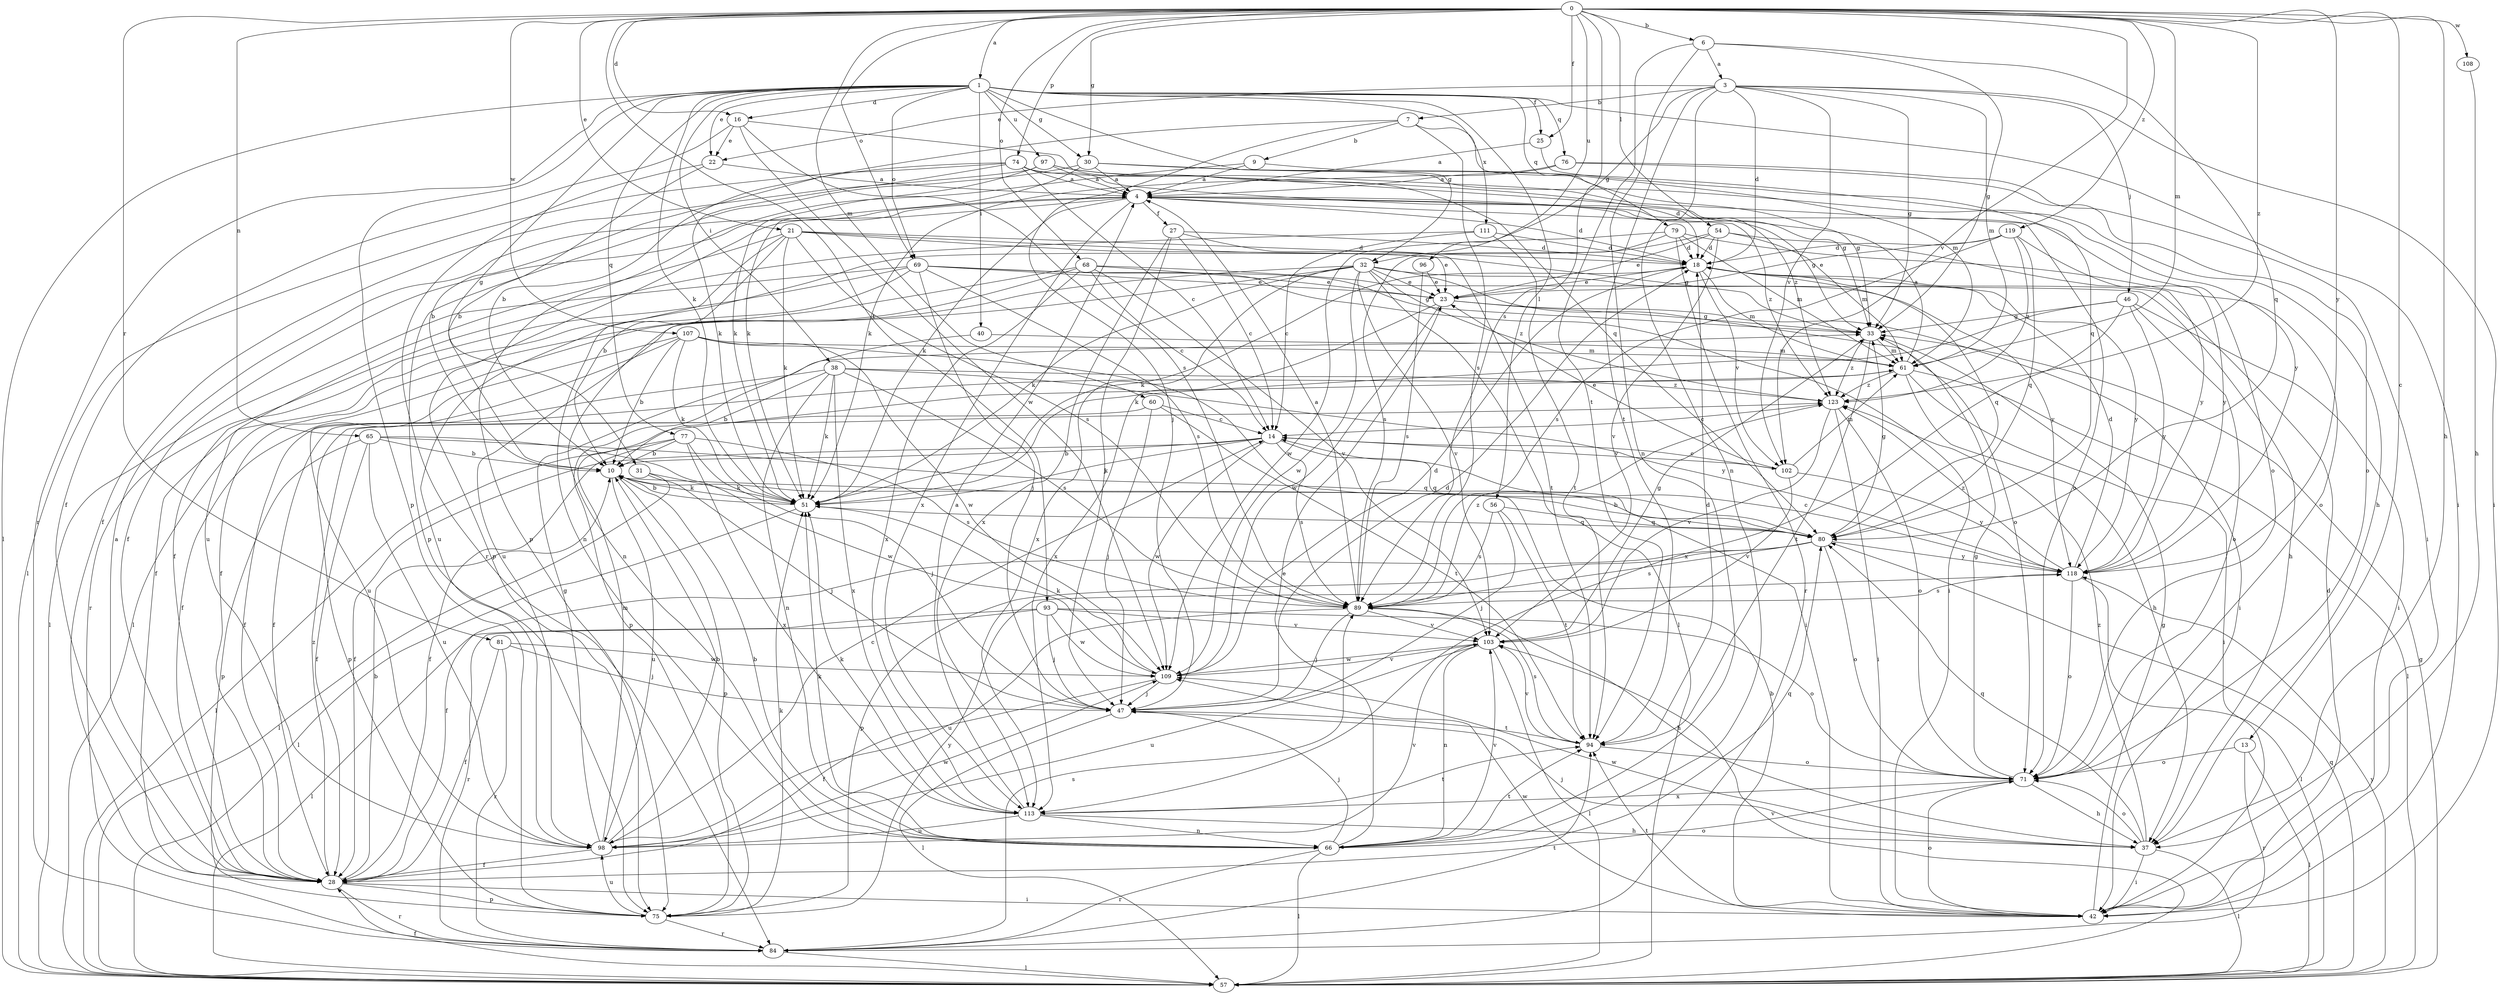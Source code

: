 strict digraph  {
0;
1;
3;
4;
6;
7;
9;
10;
13;
14;
16;
18;
21;
22;
23;
25;
27;
28;
30;
31;
32;
33;
37;
38;
40;
42;
46;
47;
51;
54;
56;
57;
60;
61;
65;
66;
68;
69;
71;
74;
75;
76;
77;
79;
80;
81;
84;
89;
93;
94;
96;
97;
98;
102;
103;
107;
108;
109;
111;
113;
118;
119;
123;
0 -> 1  [label=a];
0 -> 6  [label=b];
0 -> 13  [label=c];
0 -> 16  [label=d];
0 -> 21  [label=e];
0 -> 25  [label=f];
0 -> 30  [label=g];
0 -> 37  [label=h];
0 -> 54  [label=l];
0 -> 60  [label=m];
0 -> 61  [label=m];
0 -> 65  [label=n];
0 -> 68  [label=o];
0 -> 69  [label=o];
0 -> 74  [label=p];
0 -> 81  [label=r];
0 -> 89  [label=s];
0 -> 93  [label=t];
0 -> 96  [label=u];
0 -> 102  [label=v];
0 -> 107  [label=w];
0 -> 108  [label=w];
0 -> 118  [label=y];
0 -> 119  [label=z];
0 -> 123  [label=z];
1 -> 16  [label=d];
1 -> 22  [label=e];
1 -> 25  [label=f];
1 -> 30  [label=g];
1 -> 31  [label=g];
1 -> 32  [label=g];
1 -> 38  [label=i];
1 -> 40  [label=i];
1 -> 42  [label=i];
1 -> 51  [label=k];
1 -> 56  [label=l];
1 -> 57  [label=l];
1 -> 69  [label=o];
1 -> 75  [label=p];
1 -> 76  [label=q];
1 -> 77  [label=q];
1 -> 79  [label=q];
1 -> 84  [label=r];
1 -> 97  [label=u];
1 -> 111  [label=x];
3 -> 7  [label=b];
3 -> 18  [label=d];
3 -> 22  [label=e];
3 -> 32  [label=g];
3 -> 33  [label=g];
3 -> 42  [label=i];
3 -> 46  [label=j];
3 -> 61  [label=m];
3 -> 66  [label=n];
3 -> 94  [label=t];
3 -> 102  [label=v];
4 -> 18  [label=d];
4 -> 27  [label=f];
4 -> 28  [label=f];
4 -> 33  [label=g];
4 -> 51  [label=k];
4 -> 71  [label=o];
4 -> 75  [label=p];
4 -> 113  [label=x];
4 -> 123  [label=z];
6 -> 3  [label=a];
6 -> 33  [label=g];
6 -> 66  [label=n];
6 -> 80  [label=q];
6 -> 94  [label=t];
7 -> 9  [label=b];
7 -> 10  [label=b];
7 -> 47  [label=j];
7 -> 61  [label=m];
7 -> 89  [label=s];
9 -> 4  [label=a];
9 -> 33  [label=g];
9 -> 75  [label=p];
10 -> 51  [label=k];
10 -> 75  [label=p];
10 -> 98  [label=u];
13 -> 57  [label=l];
13 -> 71  [label=o];
13 -> 84  [label=r];
14 -> 10  [label=b];
14 -> 28  [label=f];
14 -> 51  [label=k];
14 -> 80  [label=q];
14 -> 89  [label=s];
14 -> 102  [label=v];
14 -> 109  [label=w];
16 -> 22  [label=e];
16 -> 28  [label=f];
16 -> 80  [label=q];
16 -> 89  [label=s];
16 -> 109  [label=w];
18 -> 23  [label=e];
18 -> 51  [label=k];
18 -> 61  [label=m];
18 -> 80  [label=q];
18 -> 102  [label=v];
18 -> 118  [label=y];
21 -> 10  [label=b];
21 -> 18  [label=d];
21 -> 23  [label=e];
21 -> 33  [label=g];
21 -> 51  [label=k];
21 -> 66  [label=n];
21 -> 89  [label=s];
21 -> 98  [label=u];
22 -> 4  [label=a];
22 -> 10  [label=b];
22 -> 84  [label=r];
23 -> 33  [label=g];
23 -> 42  [label=i];
23 -> 109  [label=w];
23 -> 113  [label=x];
25 -> 4  [label=a];
25 -> 80  [label=q];
27 -> 14  [label=c];
27 -> 18  [label=d];
27 -> 47  [label=j];
27 -> 94  [label=t];
27 -> 113  [label=x];
28 -> 4  [label=a];
28 -> 10  [label=b];
28 -> 42  [label=i];
28 -> 71  [label=o];
28 -> 75  [label=p];
28 -> 84  [label=r];
28 -> 123  [label=z];
30 -> 4  [label=a];
30 -> 37  [label=h];
30 -> 51  [label=k];
30 -> 75  [label=p];
30 -> 118  [label=y];
31 -> 47  [label=j];
31 -> 51  [label=k];
31 -> 57  [label=l];
32 -> 23  [label=e];
32 -> 28  [label=f];
32 -> 51  [label=k];
32 -> 57  [label=l];
32 -> 71  [label=o];
32 -> 98  [label=u];
32 -> 103  [label=v];
32 -> 109  [label=w];
32 -> 113  [label=x];
32 -> 118  [label=y];
32 -> 123  [label=z];
33 -> 61  [label=m];
33 -> 94  [label=t];
33 -> 123  [label=z];
37 -> 42  [label=i];
37 -> 47  [label=j];
37 -> 57  [label=l];
37 -> 71  [label=o];
37 -> 80  [label=q];
37 -> 109  [label=w];
37 -> 123  [label=z];
38 -> 10  [label=b];
38 -> 28  [label=f];
38 -> 51  [label=k];
38 -> 66  [label=n];
38 -> 89  [label=s];
38 -> 113  [label=x];
38 -> 118  [label=y];
38 -> 123  [label=z];
40 -> 61  [label=m];
40 -> 75  [label=p];
42 -> 10  [label=b];
42 -> 18  [label=d];
42 -> 33  [label=g];
42 -> 71  [label=o];
42 -> 94  [label=t];
42 -> 109  [label=w];
46 -> 33  [label=g];
46 -> 42  [label=i];
46 -> 51  [label=k];
46 -> 71  [label=o];
46 -> 113  [label=x];
46 -> 118  [label=y];
47 -> 18  [label=d];
47 -> 57  [label=l];
47 -> 94  [label=t];
51 -> 10  [label=b];
51 -> 57  [label=l];
51 -> 80  [label=q];
54 -> 18  [label=d];
54 -> 23  [label=e];
54 -> 61  [label=m];
54 -> 98  [label=u];
54 -> 103  [label=v];
54 -> 118  [label=y];
56 -> 47  [label=j];
56 -> 80  [label=q];
56 -> 89  [label=s];
56 -> 94  [label=t];
57 -> 28  [label=f];
57 -> 33  [label=g];
57 -> 80  [label=q];
57 -> 103  [label=v];
57 -> 118  [label=y];
60 -> 14  [label=c];
60 -> 47  [label=j];
60 -> 75  [label=p];
60 -> 94  [label=t];
61 -> 4  [label=a];
61 -> 28  [label=f];
61 -> 37  [label=h];
61 -> 42  [label=i];
61 -> 57  [label=l];
61 -> 123  [label=z];
65 -> 10  [label=b];
65 -> 28  [label=f];
65 -> 75  [label=p];
65 -> 80  [label=q];
65 -> 98  [label=u];
65 -> 109  [label=w];
66 -> 10  [label=b];
66 -> 23  [label=e];
66 -> 47  [label=j];
66 -> 51  [label=k];
66 -> 57  [label=l];
66 -> 80  [label=q];
66 -> 84  [label=r];
66 -> 94  [label=t];
66 -> 103  [label=v];
68 -> 14  [label=c];
68 -> 23  [label=e];
68 -> 37  [label=h];
68 -> 57  [label=l];
68 -> 66  [label=n];
68 -> 103  [label=v];
68 -> 113  [label=x];
69 -> 23  [label=e];
69 -> 28  [label=f];
69 -> 33  [label=g];
69 -> 42  [label=i];
69 -> 47  [label=j];
69 -> 57  [label=l];
69 -> 84  [label=r];
69 -> 89  [label=s];
71 -> 33  [label=g];
71 -> 37  [label=h];
71 -> 113  [label=x];
74 -> 4  [label=a];
74 -> 10  [label=b];
74 -> 14  [label=c];
74 -> 33  [label=g];
74 -> 51  [label=k];
74 -> 57  [label=l];
74 -> 123  [label=z];
75 -> 51  [label=k];
75 -> 84  [label=r];
75 -> 98  [label=u];
75 -> 118  [label=y];
76 -> 4  [label=a];
76 -> 42  [label=i];
76 -> 51  [label=k];
76 -> 71  [label=o];
77 -> 10  [label=b];
77 -> 28  [label=f];
77 -> 47  [label=j];
77 -> 57  [label=l];
77 -> 89  [label=s];
77 -> 113  [label=x];
79 -> 18  [label=d];
79 -> 61  [label=m];
79 -> 71  [label=o];
79 -> 84  [label=r];
79 -> 89  [label=s];
79 -> 109  [label=w];
80 -> 10  [label=b];
80 -> 28  [label=f];
80 -> 33  [label=g];
80 -> 71  [label=o];
80 -> 75  [label=p];
80 -> 89  [label=s];
80 -> 118  [label=y];
81 -> 28  [label=f];
81 -> 47  [label=j];
81 -> 84  [label=r];
81 -> 109  [label=w];
84 -> 57  [label=l];
84 -> 89  [label=s];
84 -> 94  [label=t];
89 -> 4  [label=a];
89 -> 37  [label=h];
89 -> 47  [label=j];
89 -> 98  [label=u];
89 -> 103  [label=v];
89 -> 123  [label=z];
93 -> 47  [label=j];
93 -> 57  [label=l];
93 -> 71  [label=o];
93 -> 84  [label=r];
93 -> 103  [label=v];
93 -> 109  [label=w];
94 -> 18  [label=d];
94 -> 71  [label=o];
94 -> 89  [label=s];
94 -> 103  [label=v];
96 -> 23  [label=e];
96 -> 89  [label=s];
97 -> 4  [label=a];
97 -> 18  [label=d];
97 -> 28  [label=f];
97 -> 51  [label=k];
97 -> 71  [label=o];
98 -> 10  [label=b];
98 -> 14  [label=c];
98 -> 28  [label=f];
98 -> 33  [label=g];
98 -> 61  [label=m];
98 -> 103  [label=v];
98 -> 109  [label=w];
102 -> 14  [label=c];
102 -> 23  [label=e];
102 -> 61  [label=m];
102 -> 103  [label=v];
102 -> 118  [label=y];
103 -> 33  [label=g];
103 -> 57  [label=l];
103 -> 66  [label=n];
103 -> 98  [label=u];
103 -> 109  [label=w];
107 -> 10  [label=b];
107 -> 28  [label=f];
107 -> 42  [label=i];
107 -> 51  [label=k];
107 -> 61  [label=m];
107 -> 98  [label=u];
107 -> 109  [label=w];
108 -> 37  [label=h];
109 -> 18  [label=d];
109 -> 28  [label=f];
109 -> 47  [label=j];
109 -> 51  [label=k];
109 -> 103  [label=v];
111 -> 14  [label=c];
111 -> 18  [label=d];
111 -> 28  [label=f];
111 -> 94  [label=t];
113 -> 4  [label=a];
113 -> 37  [label=h];
113 -> 51  [label=k];
113 -> 66  [label=n];
113 -> 94  [label=t];
113 -> 98  [label=u];
118 -> 14  [label=c];
118 -> 18  [label=d];
118 -> 57  [label=l];
118 -> 71  [label=o];
118 -> 89  [label=s];
118 -> 123  [label=z];
119 -> 18  [label=d];
119 -> 23  [label=e];
119 -> 80  [label=q];
119 -> 89  [label=s];
119 -> 118  [label=y];
119 -> 123  [label=z];
123 -> 14  [label=c];
123 -> 42  [label=i];
123 -> 71  [label=o];
123 -> 103  [label=v];
}
